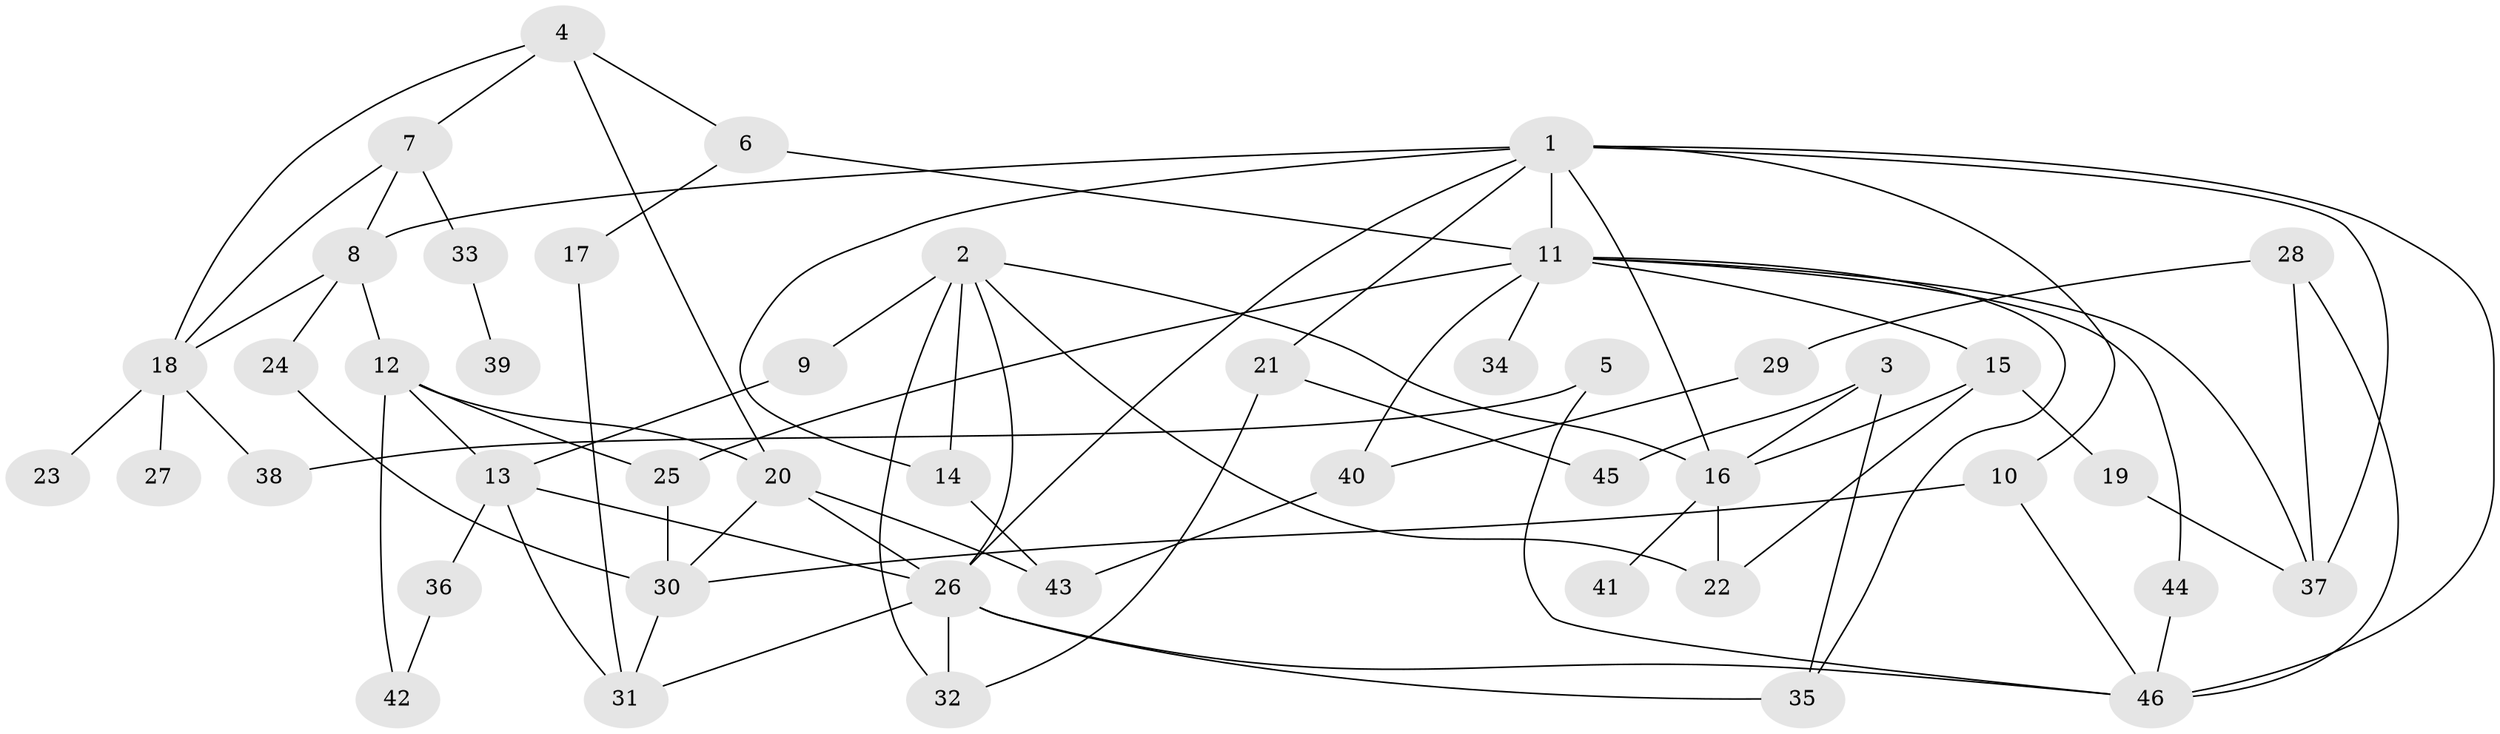// original degree distribution, {6: 0.02197802197802198, 10: 0.01098901098901099, 5: 0.08791208791208792, 7: 0.02197802197802198, 3: 0.2857142857142857, 4: 0.08791208791208792, 2: 0.24175824175824176, 1: 0.24175824175824176}
// Generated by graph-tools (version 1.1) at 2025/00/03/09/25 03:00:58]
// undirected, 46 vertices, 80 edges
graph export_dot {
graph [start="1"]
  node [color=gray90,style=filled];
  1;
  2;
  3;
  4;
  5;
  6;
  7;
  8;
  9;
  10;
  11;
  12;
  13;
  14;
  15;
  16;
  17;
  18;
  19;
  20;
  21;
  22;
  23;
  24;
  25;
  26;
  27;
  28;
  29;
  30;
  31;
  32;
  33;
  34;
  35;
  36;
  37;
  38;
  39;
  40;
  41;
  42;
  43;
  44;
  45;
  46;
  1 -- 8 [weight=1.0];
  1 -- 10 [weight=1.0];
  1 -- 11 [weight=1.0];
  1 -- 14 [weight=1.0];
  1 -- 16 [weight=1.0];
  1 -- 21 [weight=1.0];
  1 -- 26 [weight=1.0];
  1 -- 37 [weight=1.0];
  1 -- 46 [weight=1.0];
  2 -- 9 [weight=1.0];
  2 -- 14 [weight=1.0];
  2 -- 16 [weight=1.0];
  2 -- 22 [weight=1.0];
  2 -- 26 [weight=1.0];
  2 -- 32 [weight=1.0];
  3 -- 16 [weight=1.0];
  3 -- 35 [weight=1.0];
  3 -- 45 [weight=1.0];
  4 -- 6 [weight=1.0];
  4 -- 7 [weight=1.0];
  4 -- 18 [weight=1.0];
  4 -- 20 [weight=1.0];
  5 -- 38 [weight=1.0];
  5 -- 46 [weight=1.0];
  6 -- 11 [weight=1.0];
  6 -- 17 [weight=1.0];
  7 -- 8 [weight=1.0];
  7 -- 18 [weight=1.0];
  7 -- 33 [weight=1.0];
  8 -- 12 [weight=1.0];
  8 -- 18 [weight=1.0];
  8 -- 24 [weight=1.0];
  9 -- 13 [weight=1.0];
  10 -- 30 [weight=1.0];
  10 -- 46 [weight=1.0];
  11 -- 15 [weight=1.0];
  11 -- 25 [weight=1.0];
  11 -- 34 [weight=1.0];
  11 -- 35 [weight=1.0];
  11 -- 37 [weight=1.0];
  11 -- 40 [weight=1.0];
  11 -- 44 [weight=1.0];
  12 -- 13 [weight=1.0];
  12 -- 20 [weight=1.0];
  12 -- 25 [weight=1.0];
  12 -- 42 [weight=1.0];
  13 -- 26 [weight=1.0];
  13 -- 31 [weight=1.0];
  13 -- 36 [weight=1.0];
  14 -- 43 [weight=2.0];
  15 -- 16 [weight=1.0];
  15 -- 19 [weight=1.0];
  15 -- 22 [weight=1.0];
  16 -- 22 [weight=1.0];
  16 -- 41 [weight=1.0];
  17 -- 31 [weight=1.0];
  18 -- 23 [weight=1.0];
  18 -- 27 [weight=1.0];
  18 -- 38 [weight=1.0];
  19 -- 37 [weight=1.0];
  20 -- 26 [weight=1.0];
  20 -- 30 [weight=1.0];
  20 -- 43 [weight=1.0];
  21 -- 32 [weight=1.0];
  21 -- 45 [weight=1.0];
  24 -- 30 [weight=1.0];
  25 -- 30 [weight=1.0];
  26 -- 31 [weight=1.0];
  26 -- 32 [weight=1.0];
  26 -- 35 [weight=1.0];
  26 -- 46 [weight=1.0];
  28 -- 29 [weight=1.0];
  28 -- 37 [weight=1.0];
  28 -- 46 [weight=1.0];
  29 -- 40 [weight=1.0];
  30 -- 31 [weight=1.0];
  33 -- 39 [weight=1.0];
  36 -- 42 [weight=1.0];
  40 -- 43 [weight=1.0];
  44 -- 46 [weight=1.0];
}
